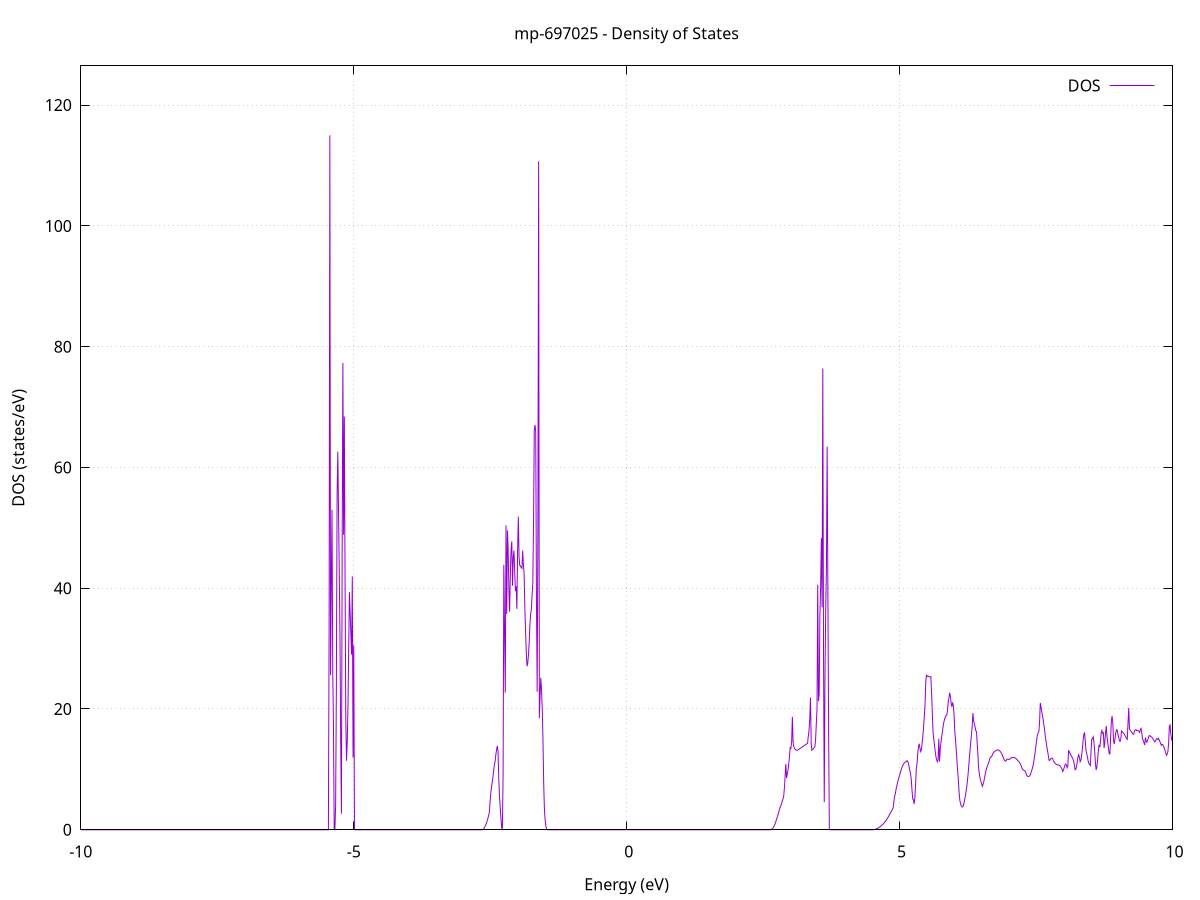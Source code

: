 set title 'mp-697025 - Density of States'
set xlabel 'Energy (eV)'
set ylabel 'DOS (states/eV)'
set grid
set xrange [-10:10]
set yrange [0:126.494]
set xzeroaxis lt -1
set terminal png size 800,600
set output 'mp-697025_dos_gnuplot.png'
plot '-' using 1:2 with lines title 'DOS'
-14.322600 0.000000
-14.309400 0.000000
-14.296100 0.000000
-14.282800 0.000000
-14.269500 0.000000
-14.256200 0.000000
-14.243000 0.000000
-14.229700 0.000000
-14.216400 0.000000
-14.203100 0.000000
-14.189800 0.000000
-14.176500 0.000000
-14.163300 0.000000
-14.150000 0.000000
-14.136700 0.000000
-14.123400 0.000000
-14.110100 0.000000
-14.096900 0.000000
-14.083600 0.000000
-14.070300 0.000000
-14.057000 0.000000
-14.043700 0.000000
-14.030500 0.000000
-14.017200 0.000000
-14.003900 0.000000
-13.990600 0.000000
-13.977300 0.000000
-13.964000 0.000000
-13.950800 0.000000
-13.937500 0.000000
-13.924200 0.000000
-13.910900 0.000000
-13.897600 0.000000
-13.884400 0.000000
-13.871100 0.000000
-13.857800 0.000000
-13.844500 0.000000
-13.831200 0.000000
-13.818000 0.000000
-13.804700 0.000000
-13.791400 0.000000
-13.778100 0.000000
-13.764800 0.000000
-13.751500 0.000000
-13.738300 0.000000
-13.725000 0.000000
-13.711700 0.000000
-13.698400 0.000000
-13.685100 0.000000
-13.671900 0.000000
-13.658600 0.000000
-13.645300 0.000000
-13.632000 0.000000
-13.618700 0.000000
-13.605500 0.000000
-13.592200 0.000000
-13.578900 0.000000
-13.565600 0.000000
-13.552300 0.000000
-13.539000 0.000000
-13.525800 0.000000
-13.512500 0.000000
-13.499200 0.000000
-13.485900 0.000000
-13.472600 0.000000
-13.459400 0.000000
-13.446100 0.000000
-13.432800 0.000000
-13.419500 0.000000
-13.406200 0.000000
-13.393000 0.000000
-13.379700 0.000000
-13.366400 0.000000
-13.353100 0.000000
-13.339800 0.000000
-13.326600 0.000000
-13.313300 0.000000
-13.300000 0.000000
-13.286700 0.000000
-13.273400 0.000000
-13.260100 0.000000
-13.246900 0.000000
-13.233600 0.000000
-13.220300 0.000000
-13.207000 0.000000
-13.193700 0.000000
-13.180500 0.000000
-13.167200 0.000000
-13.153900 0.000000
-13.140600 0.000000
-13.127300 0.000000
-13.114100 0.008600
-13.100800 1.232400
-13.087500 4.527500
-13.074200 10.012600
-13.060900 18.419100
-13.047600 29.006400
-13.034400 31.974500
-13.021100 35.525600
-13.007800 34.444500
-12.994500 17.588000
-12.981200 29.341000
-12.968000 38.430400
-12.954700 40.817000
-12.941400 37.362300
-12.928100 45.797800
-12.914800 56.836600
-12.901600 168.076800
-12.888300 20.264200
-12.875000 80.370400
-12.861700 135.343000
-12.848400 81.526300
-12.835100 0.000000
-12.821900 0.000000
-12.808600 19.160300
-12.795300 23.546600
-12.782000 63.903500
-12.768700 81.682300
-12.755500 42.733900
-12.742200 26.713400
-12.728900 10.687400
-12.715600 0.000000
-12.702300 0.000000
-12.689100 0.000000
-12.675800 0.000000
-12.662500 0.000000
-12.649200 0.000000
-12.635900 0.000000
-12.622600 0.000000
-12.609400 0.000000
-12.596100 0.000000
-12.582800 0.000000
-12.569500 0.000000
-12.556200 0.000000
-12.543000 0.000000
-12.529700 0.000000
-12.516400 0.000000
-12.503100 0.000000
-12.489800 0.000000
-12.476600 0.000000
-12.463300 0.000000
-12.450000 0.000000
-12.436700 0.000000
-12.423400 0.000000
-12.410100 0.000000
-12.396900 0.000000
-12.383600 0.000000
-12.370300 0.000000
-12.357000 0.000000
-12.343700 0.000000
-12.330500 0.000000
-12.317200 0.000000
-12.303900 0.000000
-12.290600 0.000000
-12.277300 0.000000
-12.264100 0.000000
-12.250800 0.000000
-12.237500 0.000000
-12.224200 0.000000
-12.210900 0.000000
-12.197600 0.000000
-12.184400 0.000000
-12.171100 0.000000
-12.157800 0.000000
-12.144500 0.000000
-12.131200 0.000000
-12.118000 0.000000
-12.104700 0.000000
-12.091400 0.000000
-12.078100 0.000000
-12.064800 0.000000
-12.051600 0.000000
-12.038300 0.000000
-12.025000 0.000000
-12.011700 0.000000
-11.998400 0.000000
-11.985100 0.000000
-11.971900 0.000000
-11.958600 0.000000
-11.945300 0.000000
-11.932000 0.000000
-11.918700 0.000000
-11.905500 0.000000
-11.892200 0.000000
-11.878900 0.000000
-11.865600 0.000000
-11.852300 0.000000
-11.839100 0.000000
-11.825800 0.000000
-11.812500 0.000000
-11.799200 0.000000
-11.785900 0.000000
-11.772600 0.000000
-11.759400 0.000000
-11.746100 0.000000
-11.732800 0.000000
-11.719500 0.000000
-11.706200 0.000000
-11.693000 0.000000
-11.679700 0.000000
-11.666400 0.000000
-11.653100 0.000000
-11.639800 0.000000
-11.626600 0.000000
-11.613300 0.000000
-11.600000 0.000000
-11.586700 0.000000
-11.573400 0.000000
-11.560100 0.000000
-11.546900 0.000000
-11.533600 0.000000
-11.520300 0.000000
-11.507000 0.000000
-11.493700 0.000000
-11.480500 0.000000
-11.467200 0.000000
-11.453900 0.000000
-11.440600 0.000000
-11.427300 0.000000
-11.414100 0.000000
-11.400800 0.000000
-11.387500 0.000000
-11.374200 0.000000
-11.360900 0.000000
-11.347700 0.000000
-11.334400 0.000000
-11.321100 0.000000
-11.307800 0.000000
-11.294500 0.000000
-11.281200 0.000000
-11.268000 0.000000
-11.254700 0.000000
-11.241400 0.000000
-11.228100 0.000000
-11.214800 0.000000
-11.201600 0.000000
-11.188300 0.000000
-11.175000 0.000000
-11.161700 0.000000
-11.148400 0.000000
-11.135200 0.000000
-11.121900 0.000000
-11.108600 0.000000
-11.095300 0.000000
-11.082000 0.000000
-11.068700 0.000000
-11.055500 0.000000
-11.042200 0.000000
-11.028900 0.000000
-11.015600 0.000000
-11.002300 0.000000
-10.989100 0.000000
-10.975800 0.000000
-10.962500 0.000000
-10.949200 0.000000
-10.935900 0.000000
-10.922700 0.000000
-10.909400 0.000000
-10.896100 0.000000
-10.882800 0.000000
-10.869500 0.000000
-10.856200 0.000000
-10.843000 0.000000
-10.829700 0.000000
-10.816400 0.000000
-10.803100 0.000000
-10.789800 0.000000
-10.776600 0.000000
-10.763300 0.000000
-10.750000 0.000000
-10.736700 0.000000
-10.723400 0.000000
-10.710200 0.000000
-10.696900 0.000000
-10.683600 0.000000
-10.670300 0.000000
-10.657000 0.000000
-10.643700 0.000000
-10.630500 0.000000
-10.617200 0.000000
-10.603900 0.000000
-10.590600 0.000000
-10.577300 0.000000
-10.564100 0.000000
-10.550800 0.000000
-10.537500 0.000000
-10.524200 0.000000
-10.510900 0.000000
-10.497700 0.000000
-10.484400 0.000000
-10.471100 0.000000
-10.457800 0.000000
-10.444500 0.000000
-10.431200 0.000000
-10.418000 0.000000
-10.404700 0.000000
-10.391400 0.000000
-10.378100 0.000000
-10.364800 0.000000
-10.351600 0.000000
-10.338300 0.000000
-10.325000 0.000000
-10.311700 0.000000
-10.298400 0.000000
-10.285200 0.000000
-10.271900 0.000000
-10.258600 0.000000
-10.245300 0.000000
-10.232000 0.000000
-10.218700 0.000000
-10.205500 0.000000
-10.192200 0.000000
-10.178900 0.000000
-10.165600 0.000000
-10.152300 0.000000
-10.139100 0.000000
-10.125800 0.000000
-10.112500 0.000000
-10.099200 0.000000
-10.085900 0.000000
-10.072700 0.000000
-10.059400 0.000000
-10.046100 0.000000
-10.032800 0.000000
-10.019500 0.000000
-10.006200 0.000000
-9.993000 0.000000
-9.979700 0.000000
-9.966400 0.000000
-9.953100 0.000000
-9.939800 0.000000
-9.926600 0.000000
-9.913300 0.000000
-9.900000 0.000000
-9.886700 0.000000
-9.873400 0.000000
-9.860200 0.000000
-9.846900 0.000000
-9.833600 0.000000
-9.820300 0.000000
-9.807000 0.000000
-9.793700 0.000000
-9.780500 0.000000
-9.767200 0.000000
-9.753900 0.000000
-9.740600 0.000000
-9.727300 0.000000
-9.714100 0.000000
-9.700800 0.000000
-9.687500 0.000000
-9.674200 0.000000
-9.660900 0.000000
-9.647700 0.000000
-9.634400 0.000000
-9.621100 0.000000
-9.607800 0.000000
-9.594500 0.000000
-9.581200 0.000000
-9.568000 0.000000
-9.554700 0.000000
-9.541400 0.000000
-9.528100 0.000000
-9.514800 0.000000
-9.501600 0.000000
-9.488300 0.000000
-9.475000 0.000000
-9.461700 0.000000
-9.448400 0.000000
-9.435200 0.000000
-9.421900 0.000000
-9.408600 0.000000
-9.395300 0.000000
-9.382000 0.000000
-9.368800 0.000000
-9.355500 0.000000
-9.342200 0.000000
-9.328900 0.000000
-9.315600 0.000000
-9.302300 0.000000
-9.289100 0.000000
-9.275800 0.000000
-9.262500 0.000000
-9.249200 0.000000
-9.235900 0.000000
-9.222700 0.000000
-9.209400 0.000000
-9.196100 0.000000
-9.182800 0.000000
-9.169500 0.000000
-9.156300 0.000000
-9.143000 0.000000
-9.129700 0.000000
-9.116400 0.000000
-9.103100 0.000000
-9.089800 0.000000
-9.076600 0.000000
-9.063300 0.000000
-9.050000 0.000000
-9.036700 0.000000
-9.023400 0.000000
-9.010200 0.000000
-8.996900 0.000000
-8.983600 0.000000
-8.970300 0.000000
-8.957000 0.000000
-8.943800 0.000000
-8.930500 0.000000
-8.917200 0.000000
-8.903900 0.000000
-8.890600 0.000000
-8.877300 0.000000
-8.864100 0.000000
-8.850800 0.000000
-8.837500 0.000000
-8.824200 0.000000
-8.810900 0.000000
-8.797700 0.000000
-8.784400 0.000000
-8.771100 0.000000
-8.757800 0.000000
-8.744500 0.000000
-8.731300 0.000000
-8.718000 0.000000
-8.704700 0.000000
-8.691400 0.000000
-8.678100 0.000000
-8.664800 0.000000
-8.651600 0.000000
-8.638300 0.000000
-8.625000 0.000000
-8.611700 0.000000
-8.598400 0.000000
-8.585200 0.000000
-8.571900 0.000000
-8.558600 0.000000
-8.545300 0.000000
-8.532000 0.000000
-8.518800 0.000000
-8.505500 0.000000
-8.492200 0.000000
-8.478900 0.000000
-8.465600 0.000000
-8.452300 0.000000
-8.439100 0.000000
-8.425800 0.000000
-8.412500 0.000000
-8.399200 0.000000
-8.385900 0.000000
-8.372700 0.000000
-8.359400 0.000000
-8.346100 0.000000
-8.332800 0.000000
-8.319500 0.000000
-8.306300 0.000000
-8.293000 0.000000
-8.279700 0.000000
-8.266400 0.000000
-8.253100 0.000000
-8.239800 0.000000
-8.226600 0.000000
-8.213300 0.000000
-8.200000 0.000000
-8.186700 0.000000
-8.173400 0.000000
-8.160200 0.000000
-8.146900 0.000000
-8.133600 0.000000
-8.120300 0.000000
-8.107000 0.000000
-8.093800 0.000000
-8.080500 0.000000
-8.067200 0.000000
-8.053900 0.000000
-8.040600 0.000000
-8.027300 0.000000
-8.014100 0.000000
-8.000800 0.000000
-7.987500 0.000000
-7.974200 0.000000
-7.960900 0.000000
-7.947700 0.000000
-7.934400 0.000000
-7.921100 0.000000
-7.907800 0.000000
-7.894500 0.000000
-7.881300 0.000000
-7.868000 0.000000
-7.854700 0.000000
-7.841400 0.000000
-7.828100 0.000000
-7.814800 0.000000
-7.801600 0.000000
-7.788300 0.000000
-7.775000 0.000000
-7.761700 0.000000
-7.748400 0.000000
-7.735200 0.000000
-7.721900 0.000000
-7.708600 0.000000
-7.695300 0.000000
-7.682000 0.000000
-7.668800 0.000000
-7.655500 0.000000
-7.642200 0.000000
-7.628900 0.000000
-7.615600 0.000000
-7.602400 0.000000
-7.589100 0.000000
-7.575800 0.000000
-7.562500 0.000000
-7.549200 0.000000
-7.535900 0.000000
-7.522700 0.000000
-7.509400 0.000000
-7.496100 0.000000
-7.482800 0.000000
-7.469500 0.000000
-7.456300 0.000000
-7.443000 0.000000
-7.429700 0.000000
-7.416400 0.000000
-7.403100 0.000000
-7.389900 0.000000
-7.376600 0.000000
-7.363300 0.000000
-7.350000 0.000000
-7.336700 0.000000
-7.323400 0.000000
-7.310200 0.000000
-7.296900 0.000000
-7.283600 0.000000
-7.270300 0.000000
-7.257000 0.000000
-7.243800 0.000000
-7.230500 0.000000
-7.217200 0.000000
-7.203900 0.000000
-7.190600 0.000000
-7.177400 0.000000
-7.164100 0.000000
-7.150800 0.000000
-7.137500 0.000000
-7.124200 0.000000
-7.110900 0.000000
-7.097700 0.000000
-7.084400 0.000000
-7.071100 0.000000
-7.057800 0.000000
-7.044500 0.000000
-7.031300 0.000000
-7.018000 0.000000
-7.004700 0.000000
-6.991400 0.000000
-6.978100 0.000000
-6.964900 0.000000
-6.951600 0.000000
-6.938300 0.000000
-6.925000 0.000000
-6.911700 0.000000
-6.898400 0.000000
-6.885200 0.000000
-6.871900 0.000000
-6.858600 0.000000
-6.845300 0.000000
-6.832000 0.000000
-6.818800 0.000000
-6.805500 0.000000
-6.792200 0.000000
-6.778900 0.000000
-6.765600 0.000000
-6.752400 0.000000
-6.739100 0.000000
-6.725800 0.000000
-6.712500 0.000000
-6.699200 0.000000
-6.685900 0.000000
-6.672700 0.000000
-6.659400 0.000000
-6.646100 0.000000
-6.632800 0.000000
-6.619500 0.000000
-6.606300 0.000000
-6.593000 0.000000
-6.579700 0.000000
-6.566400 0.000000
-6.553100 0.000000
-6.539900 0.000000
-6.526600 0.000000
-6.513300 0.000000
-6.500000 0.000000
-6.486700 0.000000
-6.473400 0.000000
-6.460200 0.000000
-6.446900 0.000000
-6.433600 0.000000
-6.420300 0.000000
-6.407000 0.000000
-6.393800 0.000000
-6.380500 0.000000
-6.367200 0.000000
-6.353900 0.000000
-6.340600 0.000000
-6.327400 0.000000
-6.314100 0.000000
-6.300800 0.000000
-6.287500 0.000000
-6.274200 0.000000
-6.260900 0.000000
-6.247700 0.000000
-6.234400 0.000000
-6.221100 0.000000
-6.207800 0.000000
-6.194500 0.000000
-6.181300 0.000000
-6.168000 0.000000
-6.154700 0.000000
-6.141400 0.000000
-6.128100 0.000000
-6.114900 0.000000
-6.101600 0.000000
-6.088300 0.000000
-6.075000 0.000000
-6.061700 0.000000
-6.048400 0.000000
-6.035200 0.000000
-6.021900 0.000000
-6.008600 0.000000
-5.995300 0.000000
-5.982000 0.000000
-5.968800 0.000000
-5.955500 0.000000
-5.942200 0.000000
-5.928900 0.000000
-5.915600 0.000000
-5.902400 0.000000
-5.889100 0.000000
-5.875800 0.000000
-5.862500 0.000000
-5.849200 0.000000
-5.835900 0.000000
-5.822700 0.000000
-5.809400 0.000000
-5.796100 0.000000
-5.782800 0.000000
-5.769500 0.000000
-5.756300 0.000000
-5.743000 0.000000
-5.729700 0.000000
-5.716400 0.000000
-5.703100 0.000000
-5.689900 0.000000
-5.676600 0.000000
-5.663300 0.000000
-5.650000 0.000000
-5.636700 0.000000
-5.623500 0.000000
-5.610200 0.000000
-5.596900 0.000000
-5.583600 0.000000
-5.570300 0.000000
-5.557000 0.000000
-5.543800 0.000000
-5.530500 0.000000
-5.517200 0.000000
-5.503900 0.000000
-5.490600 0.000000
-5.477400 0.000000
-5.464100 0.000000
-5.450800 33.194900
-5.437500 114.994400
-5.424200 25.605400
-5.411000 40.684300
-5.397700 52.998100
-5.384400 26.317000
-5.371100 17.239500
-5.357800 0.000000
-5.344500 0.000000
-5.331300 4.096000
-5.318000 23.457100
-5.304700 55.239100
-5.291400 62.623400
-5.278100 52.539600
-5.264900 42.992700
-5.251600 31.821500
-5.238300 14.169100
-5.225000 2.684500
-5.211700 46.453700
-5.198500 77.295900
-5.185200 48.848400
-5.171900 68.413100
-5.158600 41.642500
-5.145300 18.303100
-5.132000 11.435900
-5.118800 14.483000
-5.105500 20.362900
-5.092200 29.788400
-5.078900 39.347500
-5.065600 35.869600
-5.052400 32.420900
-5.039100 29.001300
-5.025800 41.957400
-5.012500 11.974200
-4.999200 30.522500
-4.986000 0.000000
-4.972700 0.000000
-4.959400 0.000000
-4.946100 0.000000
-4.932800 0.000000
-4.919500 0.000000
-4.906300 0.000000
-4.893000 0.000000
-4.879700 0.000000
-4.866400 0.000000
-4.853100 0.000000
-4.839900 0.000000
-4.826600 0.000000
-4.813300 0.000000
-4.800000 0.000000
-4.786700 0.000000
-4.773500 0.000000
-4.760200 0.000000
-4.746900 0.000000
-4.733600 0.000000
-4.720300 0.000000
-4.707000 0.000000
-4.693800 0.000000
-4.680500 0.000000
-4.667200 0.000000
-4.653900 0.000000
-4.640600 0.000000
-4.627400 0.000000
-4.614100 0.000000
-4.600800 0.000000
-4.587500 0.000000
-4.574200 0.000000
-4.561000 0.000000
-4.547700 0.000000
-4.534400 0.000000
-4.521100 0.000000
-4.507800 0.000000
-4.494500 0.000000
-4.481300 0.000000
-4.468000 0.000000
-4.454700 0.000000
-4.441400 0.000000
-4.428100 0.000000
-4.414900 0.000000
-4.401600 0.000000
-4.388300 0.000000
-4.375000 0.000000
-4.361700 0.000000
-4.348500 0.000000
-4.335200 0.000000
-4.321900 0.000000
-4.308600 0.000000
-4.295300 0.000000
-4.282000 0.000000
-4.268800 0.000000
-4.255500 0.000000
-4.242200 0.000000
-4.228900 0.000000
-4.215600 0.000000
-4.202400 0.000000
-4.189100 0.000000
-4.175800 0.000000
-4.162500 0.000000
-4.149200 0.000000
-4.136000 0.000000
-4.122700 0.000000
-4.109400 0.000000
-4.096100 0.000000
-4.082800 0.000000
-4.069500 0.000000
-4.056300 0.000000
-4.043000 0.000000
-4.029700 0.000000
-4.016400 0.000000
-4.003100 0.000000
-3.989900 0.000000
-3.976600 0.000000
-3.963300 0.000000
-3.950000 0.000000
-3.936700 0.000000
-3.923500 0.000000
-3.910200 0.000000
-3.896900 0.000000
-3.883600 0.000000
-3.870300 0.000000
-3.857100 0.000000
-3.843800 0.000000
-3.830500 0.000000
-3.817200 0.000000
-3.803900 0.000000
-3.790600 0.000000
-3.777400 0.000000
-3.764100 0.000000
-3.750800 0.000000
-3.737500 0.000000
-3.724200 0.000000
-3.711000 0.000000
-3.697700 0.000000
-3.684400 0.000000
-3.671100 0.000000
-3.657800 0.000000
-3.644600 0.000000
-3.631300 0.000000
-3.618000 0.000000
-3.604700 0.000000
-3.591400 0.000000
-3.578100 0.000000
-3.564900 0.000000
-3.551600 0.000000
-3.538300 0.000000
-3.525000 0.000000
-3.511700 0.000000
-3.498500 0.000000
-3.485200 0.000000
-3.471900 0.000000
-3.458600 0.000000
-3.445300 0.000000
-3.432100 0.000000
-3.418800 0.000000
-3.405500 0.000000
-3.392200 0.000000
-3.378900 0.000000
-3.365600 0.000000
-3.352400 0.000000
-3.339100 0.000000
-3.325800 0.000000
-3.312500 0.000000
-3.299200 0.000000
-3.286000 0.000000
-3.272700 0.000000
-3.259400 0.000000
-3.246100 0.000000
-3.232800 0.000000
-3.219600 0.000000
-3.206300 0.000000
-3.193000 0.000000
-3.179700 0.000000
-3.166400 0.000000
-3.153100 0.000000
-3.139900 0.000000
-3.126600 0.000000
-3.113300 0.000000
-3.100000 0.000000
-3.086700 0.000000
-3.073500 0.000000
-3.060200 0.000000
-3.046900 0.000000
-3.033600 0.000000
-3.020300 0.000000
-3.007100 0.000000
-2.993800 0.000000
-2.980500 0.000000
-2.967200 0.000000
-2.953900 0.000000
-2.940600 0.000000
-2.927400 0.000000
-2.914100 0.000000
-2.900800 0.000000
-2.887500 0.000000
-2.874200 0.000000
-2.861000 0.000000
-2.847700 0.000000
-2.834400 0.000000
-2.821100 0.000000
-2.807800 0.000000
-2.794600 0.000000
-2.781300 0.000000
-2.768000 0.000000
-2.754700 0.000000
-2.741400 0.000000
-2.728100 0.000000
-2.714900 0.000000
-2.701600 0.000000
-2.688300 0.000000
-2.675000 0.000000
-2.661700 0.000000
-2.648500 0.006100
-2.635200 0.057300
-2.621900 0.160700
-2.608600 0.316400
-2.595300 0.524200
-2.582100 0.784200
-2.568800 1.096500
-2.555500 1.460900
-2.542200 1.877600
-2.528900 2.346400
-2.515600 2.867500
-2.502400 4.562000
-2.489100 6.060500
-2.475800 7.032400
-2.462500 7.927000
-2.449200 8.764400
-2.436000 9.853300
-2.422700 10.720000
-2.409400 11.377000
-2.396100 12.428600
-2.382800 13.274500
-2.369600 13.894500
-2.356300 13.004800
-2.343000 8.506700
-2.329700 5.645900
-2.316400 3.712800
-2.303100 1.966400
-2.289900 0.406800
-2.276600 0.000000
-2.263300 9.228600
-2.250000 43.867100
-2.236700 32.995900
-2.223500 22.703200
-2.210200 50.439700
-2.196900 35.745300
-2.183600 49.565100
-2.170300 46.263100
-2.157100 39.701300
-2.143800 36.096100
-2.130500 42.522100
-2.117200 46.416300
-2.103900 47.755700
-2.090600 40.397400
-2.077400 45.057600
-2.064100 46.236400
-2.050800 42.800700
-2.037500 39.516900
-2.024200 40.298000
-2.011000 36.581000
-1.997700 46.295200
-1.984400 51.851800
-1.971100 45.174800
-1.957800 43.745500
-1.944600 43.706800
-1.931300 43.398100
-1.918000 43.279500
-1.904700 46.237900
-1.891400 43.856700
-1.878200 42.383600
-1.864900 36.702500
-1.851600 32.896600
-1.838300 29.242300
-1.825000 27.099100
-1.811700 27.581700
-1.798500 28.974800
-1.785200 31.050900
-1.771900 34.029800
-1.758600 35.741500
-1.745300 36.479500
-1.732100 38.885300
-1.718800 40.835800
-1.705500 50.990000
-1.692200 66.224900
-1.678900 67.042500
-1.665700 65.872400
-1.652400 38.293700
-1.639100 22.859500
-1.625800 50.005100
-1.612500 110.674200
-1.599200 18.483300
-1.586000 22.330100
-1.572700 25.154500
-1.559400 23.070000
-1.546100 20.011700
-1.532800 14.787900
-1.519600 7.636000
-1.506300 3.336700
-1.493000 1.586600
-1.479700 0.608600
-1.466400 0.090400
-1.453200 0.000000
-1.439900 0.000000
-1.426600 0.000000
-1.413300 0.000000
-1.400000 0.000000
-1.386700 0.000000
-1.373500 0.000000
-1.360200 0.000000
-1.346900 0.000000
-1.333600 0.000000
-1.320300 0.000000
-1.307100 0.000000
-1.293800 0.000000
-1.280500 0.000000
-1.267200 0.000000
-1.253900 0.000000
-1.240700 0.000000
-1.227400 0.000000
-1.214100 0.000000
-1.200800 0.000000
-1.187500 0.000000
-1.174200 0.000000
-1.161000 0.000000
-1.147700 0.000000
-1.134400 0.000000
-1.121100 0.000000
-1.107800 0.000000
-1.094600 0.000000
-1.081300 0.000000
-1.068000 0.000000
-1.054700 0.000000
-1.041400 0.000000
-1.028200 0.000000
-1.014900 0.000000
-1.001600 0.000000
-0.988300 0.000000
-0.975000 0.000000
-0.961700 0.000000
-0.948500 0.000000
-0.935200 0.000000
-0.921900 0.000000
-0.908600 0.000000
-0.895300 0.000000
-0.882100 0.000000
-0.868800 0.000000
-0.855500 0.000000
-0.842200 0.000000
-0.828900 0.000000
-0.815700 0.000000
-0.802400 0.000000
-0.789100 0.000000
-0.775800 0.000000
-0.762500 0.000000
-0.749200 0.000000
-0.736000 0.000000
-0.722700 0.000000
-0.709400 0.000000
-0.696100 0.000000
-0.682800 0.000000
-0.669600 0.000000
-0.656300 0.000000
-0.643000 0.000000
-0.629700 0.000000
-0.616400 0.000000
-0.603200 0.000000
-0.589900 0.000000
-0.576600 0.000000
-0.563300 0.000000
-0.550000 0.000000
-0.536700 0.000000
-0.523500 0.000000
-0.510200 0.000000
-0.496900 0.000000
-0.483600 0.000000
-0.470300 0.000000
-0.457100 0.000000
-0.443800 0.000000
-0.430500 0.000000
-0.417200 0.000000
-0.403900 0.000000
-0.390700 0.000000
-0.377400 0.000000
-0.364100 0.000000
-0.350800 0.000000
-0.337500 0.000000
-0.324200 0.000000
-0.311000 0.000000
-0.297700 0.000000
-0.284400 0.000000
-0.271100 0.000000
-0.257800 0.000000
-0.244600 0.000000
-0.231300 0.000000
-0.218000 0.000000
-0.204700 0.000000
-0.191400 0.000000
-0.178200 0.000000
-0.164900 0.000000
-0.151600 0.000000
-0.138300 0.000000
-0.125000 0.000000
-0.111700 0.000000
-0.098500 0.000000
-0.085200 0.000000
-0.071900 0.000000
-0.058600 0.000000
-0.045300 0.000000
-0.032100 0.000000
-0.018800 0.000000
-0.005500 0.000000
0.007800 0.000000
0.021100 0.000000
0.034300 0.000000
0.047600 0.000000
0.060900 0.000000
0.074200 0.000000
0.087500 0.000000
0.100700 0.000000
0.114000 0.000000
0.127300 0.000000
0.140600 0.000000
0.153900 0.000000
0.167200 0.000000
0.180400 0.000000
0.193700 0.000000
0.207000 0.000000
0.220300 0.000000
0.233600 0.000000
0.246800 0.000000
0.260100 0.000000
0.273400 0.000000
0.286700 0.000000
0.300000 0.000000
0.313200 0.000000
0.326500 0.000000
0.339800 0.000000
0.353100 0.000000
0.366400 0.000000
0.379700 0.000000
0.392900 0.000000
0.406200 0.000000
0.419500 0.000000
0.432800 0.000000
0.446100 0.000000
0.459300 0.000000
0.472600 0.000000
0.485900 0.000000
0.499200 0.000000
0.512500 0.000000
0.525700 0.000000
0.539000 0.000000
0.552300 0.000000
0.565600 0.000000
0.578900 0.000000
0.592200 0.000000
0.605400 0.000000
0.618700 0.000000
0.632000 0.000000
0.645300 0.000000
0.658600 0.000000
0.671800 0.000000
0.685100 0.000000
0.698400 0.000000
0.711700 0.000000
0.725000 0.000000
0.738200 0.000000
0.751500 0.000000
0.764800 0.000000
0.778100 0.000000
0.791400 0.000000
0.804700 0.000000
0.817900 0.000000
0.831200 0.000000
0.844500 0.000000
0.857800 0.000000
0.871100 0.000000
0.884300 0.000000
0.897600 0.000000
0.910900 0.000000
0.924200 0.000000
0.937500 0.000000
0.950700 0.000000
0.964000 0.000000
0.977300 0.000000
0.990600 0.000000
1.003900 0.000000
1.017200 0.000000
1.030400 0.000000
1.043700 0.000000
1.057000 0.000000
1.070300 0.000000
1.083600 0.000000
1.096800 0.000000
1.110100 0.000000
1.123400 0.000000
1.136700 0.000000
1.150000 0.000000
1.163200 0.000000
1.176500 0.000000
1.189800 0.000000
1.203100 0.000000
1.216400 0.000000
1.229700 0.000000
1.242900 0.000000
1.256200 0.000000
1.269500 0.000000
1.282800 0.000000
1.296100 0.000000
1.309300 0.000000
1.322600 0.000000
1.335900 0.000000
1.349200 0.000000
1.362500 0.000000
1.375700 0.000000
1.389000 0.000000
1.402300 0.000000
1.415600 0.000000
1.428900 0.000000
1.442200 0.000000
1.455400 0.000000
1.468700 0.000000
1.482000 0.000000
1.495300 0.000000
1.508600 0.000000
1.521800 0.000000
1.535100 0.000000
1.548400 0.000000
1.561700 0.000000
1.575000 0.000000
1.588200 0.000000
1.601500 0.000000
1.614800 0.000000
1.628100 0.000000
1.641400 0.000000
1.654700 0.000000
1.667900 0.000000
1.681200 0.000000
1.694500 0.000000
1.707800 0.000000
1.721100 0.000000
1.734300 0.000000
1.747600 0.000000
1.760900 0.000000
1.774200 0.000000
1.787500 0.000000
1.800700 0.000000
1.814000 0.000000
1.827300 0.000000
1.840600 0.000000
1.853900 0.000000
1.867100 0.000000
1.880400 0.000000
1.893700 0.000000
1.907000 0.000000
1.920300 0.000000
1.933600 0.000000
1.946800 0.000000
1.960100 0.000000
1.973400 0.000000
1.986700 0.000000
2.000000 0.000000
2.013200 0.000000
2.026500 0.000000
2.039800 0.000000
2.053100 0.000000
2.066400 0.000000
2.079600 0.000000
2.092900 0.000000
2.106200 0.000000
2.119500 0.000000
2.132800 0.000000
2.146100 0.000000
2.159300 0.000000
2.172600 0.000000
2.185900 0.000000
2.199200 0.000000
2.212500 0.000000
2.225700 0.000000
2.239000 0.000000
2.252300 0.000000
2.265600 0.000000
2.278900 0.000000
2.292100 0.000000
2.305400 0.000000
2.318700 0.000000
2.332000 0.000000
2.345300 0.000000
2.358600 0.000000
2.371800 0.000000
2.385100 0.000000
2.398400 0.000000
2.411700 0.000000
2.425000 0.000000
2.438200 0.000000
2.451500 0.000000
2.464800 0.000000
2.478100 0.000000
2.491400 0.000000
2.504600 0.000000
2.517900 0.000000
2.531200 0.000000
2.544500 0.000000
2.557800 0.000000
2.571100 0.000000
2.584300 0.000000
2.597600 0.000000
2.610900 0.000000
2.624200 0.000000
2.637500 0.010800
2.650700 0.055400
2.664000 0.141100
2.677300 0.269200
2.690600 0.439700
2.703900 0.652600
2.717100 0.922800
2.730400 1.285400
2.743700 1.658600
2.757000 2.042300
2.770300 2.436500
2.783600 2.841300
2.796800 3.256600
2.810100 3.682400
2.823400 3.997600
2.836700 4.247900
2.850000 4.715400
2.863200 5.062300
2.876500 5.494700
2.889800 6.889800
2.903100 8.814400
2.916400 10.899600
2.929600 8.566500
2.942900 9.216400
2.956200 9.878100
2.969500 10.886000
2.982800 12.127400
2.996100 13.602200
3.009300 13.502800
3.022600 14.470100
3.035900 18.707900
3.049200 14.540900
3.062500 13.778900
3.075700 13.485400
3.089000 13.325600
3.102300 13.204300
3.115600 13.166400
3.128900 13.178800
3.142100 13.241500
3.155400 13.324200
3.168700 13.406800
3.182000 13.489500
3.195300 13.572300
3.208600 13.655000
3.221800 13.737800
3.235100 13.820600
3.248400 13.903400
3.261700 13.986300
3.275000 14.069200
3.288200 14.152100
3.301500 14.235100
3.314800 14.318000
3.328100 15.515300
3.341400 16.485400
3.354600 18.388600
3.367900 21.877700
3.381200 14.231300
3.394500 13.178500
3.407800 13.315700
3.421100 13.452800
3.434300 13.589900
3.447600 13.726900
3.460900 14.816300
3.474200 17.466300
3.487500 19.986100
3.500700 40.578300
3.514000 21.306200
3.527300 22.425400
3.540600 35.530600
3.553900 40.442100
3.567100 48.269500
3.580400 36.835300
3.593700 76.372400
3.607000 28.737600
3.620300 4.559800
3.633600 25.473700
3.646800 36.412500
3.660100 43.375200
3.673400 63.455300
3.686700 39.598400
3.700000 16.498900
3.713200 0.000000
3.726500 0.000000
3.739800 0.000000
3.753100 0.000000
3.766400 0.000000
3.779600 0.000000
3.792900 0.000000
3.806200 0.000000
3.819500 0.000000
3.832800 0.000000
3.846000 0.000000
3.859300 0.000000
3.872600 0.000000
3.885900 0.000000
3.899200 0.000000
3.912500 0.000000
3.925700 0.000000
3.939000 0.000000
3.952300 0.000000
3.965600 0.000000
3.978900 0.000000
3.992100 0.000000
4.005400 0.000000
4.018700 0.000000
4.032000 0.000000
4.045300 0.000000
4.058500 0.000000
4.071800 0.000000
4.085100 0.000000
4.098400 0.000000
4.111700 0.000000
4.125000 0.000000
4.138200 0.000000
4.151500 0.000000
4.164800 0.000000
4.178100 0.000000
4.191400 0.000000
4.204600 0.000000
4.217900 0.000000
4.231200 0.000000
4.244500 0.000000
4.257800 0.000000
4.271000 0.000000
4.284300 0.000000
4.297600 0.000000
4.310900 0.000000
4.324200 0.000000
4.337500 0.000000
4.350700 0.000000
4.364000 0.000000
4.377300 0.000000
4.390600 0.000000
4.403900 0.000000
4.417100 0.000000
4.430400 0.000000
4.443700 0.000000
4.457000 0.000000
4.470300 0.000000
4.483500 0.000000
4.496800 0.001700
4.510100 0.008000
4.523400 0.021700
4.536700 0.043600
4.550000 0.073500
4.563200 0.111600
4.576500 0.157800
4.589800 0.212000
4.603100 0.274400
4.616400 0.345000
4.629600 0.423600
4.642900 0.510300
4.656200 0.605200
4.669500 0.708100
4.682800 0.819200
4.696000 0.938400
4.709300 1.065700
4.722600 1.201100
4.735900 1.344600
4.749200 1.496300
4.762500 1.656000
4.775700 1.845700
4.789000 2.066100
4.802300 2.286600
4.815600 2.505900
4.828900 2.724100
4.842100 2.941100
4.855400 3.157000
4.868700 3.371800
4.882000 3.585500
4.895300 4.646000
4.908500 5.543500
4.921800 5.919700
4.935100 6.679600
4.948400 7.240400
4.961700 7.757700
4.975000 8.231600
4.988200 8.664500
5.001500 9.060700
5.014800 9.503600
5.028100 9.913400
5.041400 10.269100
5.054600 10.570500
5.067900 10.817700
5.081200 11.010800
5.094500 11.149700
5.107800 11.234300
5.121000 11.264800
5.134300 11.442200
5.147600 11.374600
5.160900 11.009600
5.174200 10.467100
5.187500 9.785200
5.200700 9.327700
5.214000 8.415800
5.227300 6.631900
5.240600 5.095300
5.253900 4.982300
5.267100 4.264900
5.280400 5.381700
5.293700 7.500800
5.307000 10.193300
5.320300 10.992600
5.333500 12.648000
5.346800 13.819500
5.360100 14.248600
5.373400 13.529900
5.386700 12.953900
5.400000 13.269700
5.413200 14.373800
5.426500 15.546100
5.439800 16.979400
5.453100 18.758200
5.466400 20.675500
5.479600 24.510200
5.492900 25.672700
5.506200 25.388800
5.519500 25.404900
5.532800 25.442300
5.546000 25.321900
5.559300 25.294800
5.572600 25.344000
5.585900 22.785400
5.599200 19.631200
5.612400 16.245600
5.625700 15.103500
5.639000 14.040600
5.652300 13.050800
5.665600 12.131400
5.678900 11.616200
5.692100 11.262900
5.705400 11.583900
5.718700 15.080800
5.732000 11.308100
5.745300 13.400700
5.758500 14.435200
5.771800 15.412100
5.785100 16.281800
5.798400 17.163800
5.811700 17.845900
5.824900 18.328500
5.838200 18.667600
5.851500 18.890400
5.864800 18.934700
5.878100 19.787500
5.891400 21.195200
5.904600 21.856100
5.917900 22.686000
5.931200 22.081000
5.944500 20.970300
5.957800 20.358900
5.971000 21.098500
5.984300 20.569200
5.997600 19.086300
6.010900 16.427900
6.024200 14.909400
6.037400 13.317100
6.050700 11.489100
6.064000 9.692800
6.077300 8.262200
6.090600 6.156500
6.103900 4.878900
6.117100 4.306200
6.130400 3.961500
6.143700 3.782900
6.157000 3.784400
6.170300 4.052400
6.183500 4.556700
6.196800 5.163600
6.210100 5.872900
6.223400 6.684700
6.236700 7.599000
6.249900 8.702500
6.263200 10.060200
6.276500 11.591400
6.289800 13.061300
6.303100 14.448500
6.316400 15.734600
6.329600 16.957500
6.342900 19.335700
6.356200 18.035600
6.369500 17.577200
6.382800 17.085500
6.396000 16.390200
6.409300 16.241900
6.422600 14.290500
6.435900 12.288300
6.449200 10.119200
6.462400 9.185600
6.475700 8.469700
6.489000 8.064200
6.502300 7.669300
6.515600 7.189400
6.528900 7.481900
6.542100 7.942700
6.555400 8.540700
6.568700 9.173400
6.582000 9.763000
6.595300 10.206500
6.608500 10.576600
6.621800 10.863200
6.635100 11.167000
6.648400 11.624600
6.661700 11.991700
6.674900 12.035800
6.688200 12.157800
6.701500 12.439700
6.714800 12.671800
6.728100 12.854300
6.741400 12.986900
6.754600 13.069900
6.767900 13.126300
6.781200 13.201200
6.794500 13.230400
6.807800 13.214100
6.821000 13.165900
6.834300 13.071800
6.847600 12.931800
6.860900 12.745700
6.874200 12.513800
6.887400 12.241600
6.900700 11.957000
6.914000 11.647700
6.927300 11.437300
6.940600 11.349300
6.953900 11.462100
6.967100 11.704800
6.980400 11.701600
6.993700 11.661700
7.007000 11.623300
7.020300 11.744800
7.033500 11.845800
7.046800 11.922100
7.060100 11.972600
7.073400 11.997400
7.086700 11.996300
7.099900 11.969500
7.113200 11.916900
7.126500 11.836100
7.139800 11.731100
7.153100 11.628600
7.166400 11.437900
7.179600 11.354100
7.192900 11.214200
7.206200 11.019200
7.219500 10.782500
7.232800 10.468500
7.246000 10.127100
7.259300 9.933100
7.272600 9.881400
7.285900 9.814800
7.299200 9.754400
7.312400 9.482200
7.325700 9.083400
7.339000 8.912400
7.352300 8.829100
7.365600 8.817000
7.378900 8.887200
7.392100 9.042000
7.405400 9.396200
7.418700 9.770300
7.432000 10.136700
7.445300 10.617900
7.458500 11.292400
7.471800 12.079400
7.485100 12.954300
7.498400 13.915700
7.511700 14.858400
7.524900 15.713300
7.538200 16.009400
7.551500 16.257300
7.564800 17.816000
7.578100 21.008400
7.591300 20.309400
7.604600 19.595200
7.617900 18.922700
7.631200 18.182000
7.644500 17.269300
7.657800 16.466500
7.671000 15.318400
7.684300 14.634200
7.697600 13.775800
7.710900 13.098500
7.724200 12.353100
7.737400 11.539600
7.750700 11.472900
7.764000 11.708100
7.777300 11.836300
7.790600 11.857600
7.803800 11.771800
7.817100 11.455900
7.830400 11.248400
7.843700 11.082200
7.857000 10.925800
7.870300 10.830700
7.883500 10.783600
7.896800 10.753600
7.910100 10.729500
7.923400 10.687900
7.936700 10.631700
7.949900 10.429700
7.963200 10.248100
7.976500 10.044900
7.989800 9.658900
8.003100 9.945800
8.016300 10.306600
8.029600 10.719900
8.042900 10.894800
8.056200 10.740200
8.069500 10.256000
8.082800 10.588200
8.096000 13.173800
8.109300 12.933900
8.122600 12.651300
8.135900 12.395900
8.149200 12.167900
8.162400 11.967100
8.175700 11.717400
8.189000 11.368200
8.202300 10.753200
8.215600 9.935600
8.228800 10.026300
8.242100 10.487900
8.255400 11.308600
8.268700 12.046800
8.282000 12.422300
8.295300 11.991200
8.308500 11.270100
8.321800 11.534500
8.335100 12.242300
8.348400 13.393300
8.361700 14.716800
8.374900 15.758300
8.388200 16.113100
8.401500 14.721100
8.414800 13.264200
8.428100 12.623900
8.441300 12.028000
8.454600 11.400200
8.467900 10.983400
8.481200 10.798600
8.494500 10.657500
8.507800 13.013200
8.521000 15.026600
8.534300 15.089900
8.547600 15.377200
8.560900 14.506300
8.574200 13.038300
8.587400 11.143800
8.600700 9.904900
8.614000 10.384900
8.627300 11.472700
8.640600 12.978200
8.653800 14.059200
8.667100 13.661600
8.680400 14.563600
8.693700 16.110900
8.707000 16.431800
8.720300 15.943900
8.733500 16.050200
8.746800 13.538200
8.760100 14.509000
8.773400 16.018600
8.786700 17.204200
8.799900 15.443300
8.813200 14.482800
8.826500 13.495700
8.839800 12.620700
8.853100 12.561900
8.866300 15.186000
8.879600 17.967600
8.892900 18.841300
8.906200 17.728200
8.919500 14.802600
8.932800 14.186100
8.946000 15.043000
8.959300 15.965200
8.972600 16.564000
8.985900 16.524700
8.999200 15.847400
9.012400 15.433300
9.025700 14.800500
9.039000 14.637800
9.052300 14.962700
9.065600 16.355500
9.078800 16.243300
9.092100 16.114500
9.105400 15.960000
9.118700 15.779800
9.132000 15.574000
9.145300 15.344200
9.158500 15.109800
9.171800 14.986900
9.185100 17.748000
9.198400 20.173100
9.211700 16.662000
9.224900 16.501600
9.238200 16.336400
9.251500 16.166500
9.264800 15.991800
9.278100 15.812400
9.291300 15.859100
9.304600 16.391200
9.317900 16.549200
9.331200 16.582800
9.344500 16.435400
9.357800 16.449600
9.371000 16.403900
9.384300 16.298200
9.397600 16.114600
9.410900 16.588900
9.424200 16.785800
9.437400 16.063400
9.450700 15.078900
9.464000 14.757800
9.477300 14.409200
9.490600 14.033000
9.503800 15.263200
9.517100 14.706400
9.530400 14.488800
9.543700 14.787100
9.557000 15.214200
9.570200 15.556600
9.583500 15.615000
9.596800 15.453900
9.610100 15.399000
9.623400 15.312600
9.636700 15.150300
9.649900 14.923100
9.663200 14.728100
9.676500 14.565400
9.689800 14.688100
9.703100 15.049100
9.716300 15.059200
9.729600 14.939400
9.742900 15.142400
9.756200 14.869000
9.769500 14.586400
9.782700 14.294800
9.796000 13.989800
9.809300 14.143800
9.822600 14.090600
9.835900 13.839700
9.849200 13.521600
9.862400 13.133700
9.875700 12.731200
9.889000 12.333000
9.902300 12.531700
9.915600 12.943300
9.928800 14.261600
9.942100 17.150100
9.955400 17.367200
9.968700 15.833600
9.982000 15.067100
9.995200 14.705600
10.008500 14.563300
10.021800 14.666400
10.035100 14.795100
10.048400 14.963300
10.061700 15.086200
10.074900 15.135200
10.088200 15.110400
10.101500 14.874200
10.114800 14.325300
10.128100 12.943900
10.141300 11.836000
10.154600 11.073000
10.167900 13.015900
10.181200 9.414900
10.194500 8.887400
10.207700 10.459600
10.221000 9.620800
10.234300 11.482500
10.247600 14.115200
10.260900 19.110100
10.274200 15.547200
10.287400 14.604400
10.300700 13.582100
10.314000 12.971700
10.327300 12.810600
10.340600 11.601300
10.353800 11.299700
10.367100 13.340600
10.380400 13.390900
10.393700 13.272900
10.407000 13.246600
10.420200 13.576300
10.433500 14.082900
10.446800 14.762000
10.460100 15.831600
10.473400 15.786200
10.486700 15.502600
10.499900 15.255200
10.513200 14.978300
10.526500 14.814400
10.539800 14.786200
10.553100 14.826600
10.566300 14.875400
10.579600 15.000000
10.592900 15.166100
10.606200 15.300800
10.619500 15.307400
10.632700 15.137000
10.646000 14.750100
10.659300 14.049300
10.672600 13.269800
10.685900 12.727400
10.699200 12.516600
10.712400 12.328100
10.725700 11.982600
10.739000 11.661800
10.752300 11.366000
10.765600 11.094900
10.778800 10.667100
10.792100 9.059500
10.805400 5.758300
10.818700 5.127000
10.832000 4.666900
10.845200 4.196600
10.858500 3.716200
10.871800 3.225500
10.885100 2.962600
10.898400 2.863500
10.911700 2.768200
10.924900 2.676800
10.938200 2.589300
10.951500 4.304900
10.964800 4.203800
10.978100 3.533300
10.991300 2.824000
11.004600 2.016500
11.017900 1.110500
11.031200 0.097600
11.044500 0.000000
11.057700 0.000000
11.071000 0.000000
11.084300 0.000000
11.097600 0.000000
11.110900 0.000000
11.124200 0.000000
11.137400 0.000000
11.150700 0.000000
11.164000 0.000000
11.177300 0.000000
11.190600 0.000000
11.203800 0.000000
11.217100 0.000000
11.230400 0.000000
11.243700 0.000000
11.257000 0.000000
11.270200 0.000000
11.283500 0.000000
11.296800 0.000000
11.310100 0.000000
11.323400 0.000000
11.336600 0.000000
11.349900 0.000000
11.363200 0.000000
11.376500 0.000000
11.389800 0.000000
11.403100 0.000000
11.416300 0.000000
11.429600 0.000000
11.442900 0.000000
11.456200 0.000000
11.469500 0.000000
11.482700 0.000000
11.496000 0.000000
11.509300 0.000000
11.522600 0.000000
11.535900 0.000000
11.549100 0.000000
11.562400 0.000000
11.575700 0.000000
11.589000 0.000000
11.602300 0.000000
11.615600 0.000000
11.628800 0.000000
11.642100 0.000000
11.655400 0.000000
11.668700 0.000000
11.682000 0.000000
11.695200 0.000000
11.708500 0.000000
11.721800 0.000000
11.735100 0.000000
11.748400 0.000000
11.761600 0.000000
11.774900 0.000000
11.788200 0.000000
11.801500 0.000000
11.814800 0.000000
11.828100 0.000000
11.841300 0.000000
11.854600 0.000000
11.867900 0.000000
11.881200 0.000000
11.894500 0.000000
11.907700 0.000000
11.921000 0.000000
11.934300 0.000000
11.947600 0.000000
11.960900 0.000000
11.974100 0.000000
11.987400 0.000000
12.000700 0.000000
12.014000 0.000000
12.027300 0.000000
12.040600 0.000000
12.053800 0.000000
12.067100 0.000000
12.080400 0.000000
12.093700 0.000000
12.107000 0.000000
12.120200 0.000000
12.133500 0.000000
12.146800 0.000000
12.160100 0.000000
12.173400 0.000000
12.186600 0.000000
12.199900 0.000000
12.213200 0.000000
12.226500 0.000000
12.239800 0.000000
e
